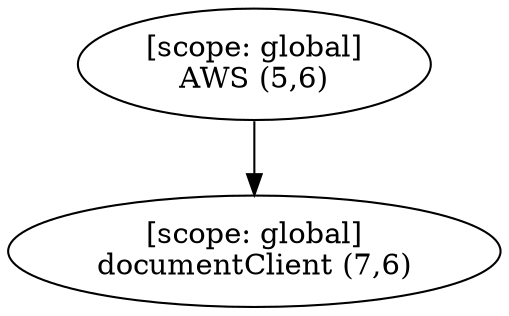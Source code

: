 digraph G {
  graph [ rankdir =TB ];
subgraph global {
  graph [ label = "Scope [global]" ];
  "[scope: global]
AWS (5,6)";
  "[scope: global]
documentClient (7,6)";
}

  "[scope: global]
AWS (5,6)" -> "[scope: global]
documentClient (7,6)";
}
